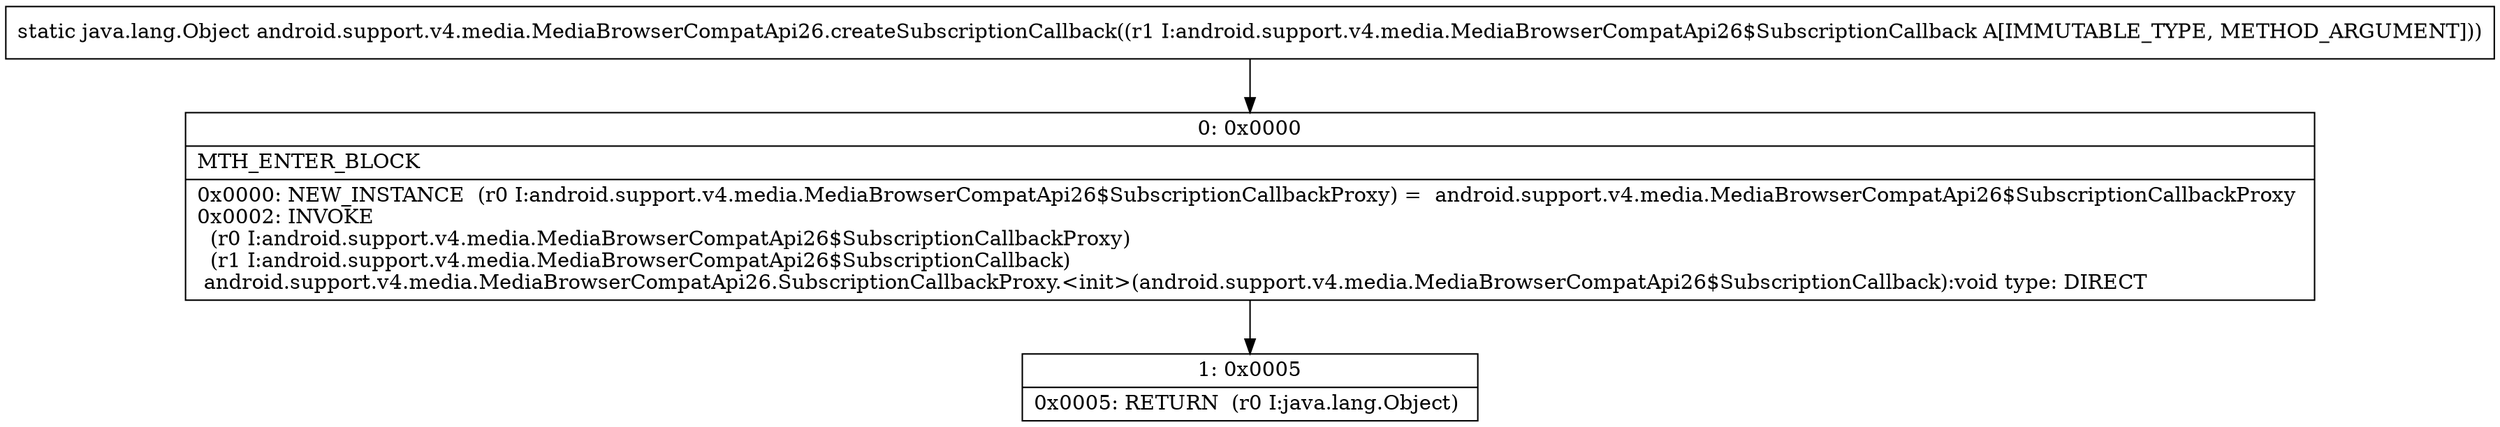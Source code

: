 digraph "CFG forandroid.support.v4.media.MediaBrowserCompatApi26.createSubscriptionCallback(Landroid\/support\/v4\/media\/MediaBrowserCompatApi26$SubscriptionCallback;)Ljava\/lang\/Object;" {
Node_0 [shape=record,label="{0\:\ 0x0000|MTH_ENTER_BLOCK\l|0x0000: NEW_INSTANCE  (r0 I:android.support.v4.media.MediaBrowserCompatApi26$SubscriptionCallbackProxy) =  android.support.v4.media.MediaBrowserCompatApi26$SubscriptionCallbackProxy \l0x0002: INVOKE  \l  (r0 I:android.support.v4.media.MediaBrowserCompatApi26$SubscriptionCallbackProxy)\l  (r1 I:android.support.v4.media.MediaBrowserCompatApi26$SubscriptionCallback)\l android.support.v4.media.MediaBrowserCompatApi26.SubscriptionCallbackProxy.\<init\>(android.support.v4.media.MediaBrowserCompatApi26$SubscriptionCallback):void type: DIRECT \l}"];
Node_1 [shape=record,label="{1\:\ 0x0005|0x0005: RETURN  (r0 I:java.lang.Object) \l}"];
MethodNode[shape=record,label="{static java.lang.Object android.support.v4.media.MediaBrowserCompatApi26.createSubscriptionCallback((r1 I:android.support.v4.media.MediaBrowserCompatApi26$SubscriptionCallback A[IMMUTABLE_TYPE, METHOD_ARGUMENT])) }"];
MethodNode -> Node_0;
Node_0 -> Node_1;
}

